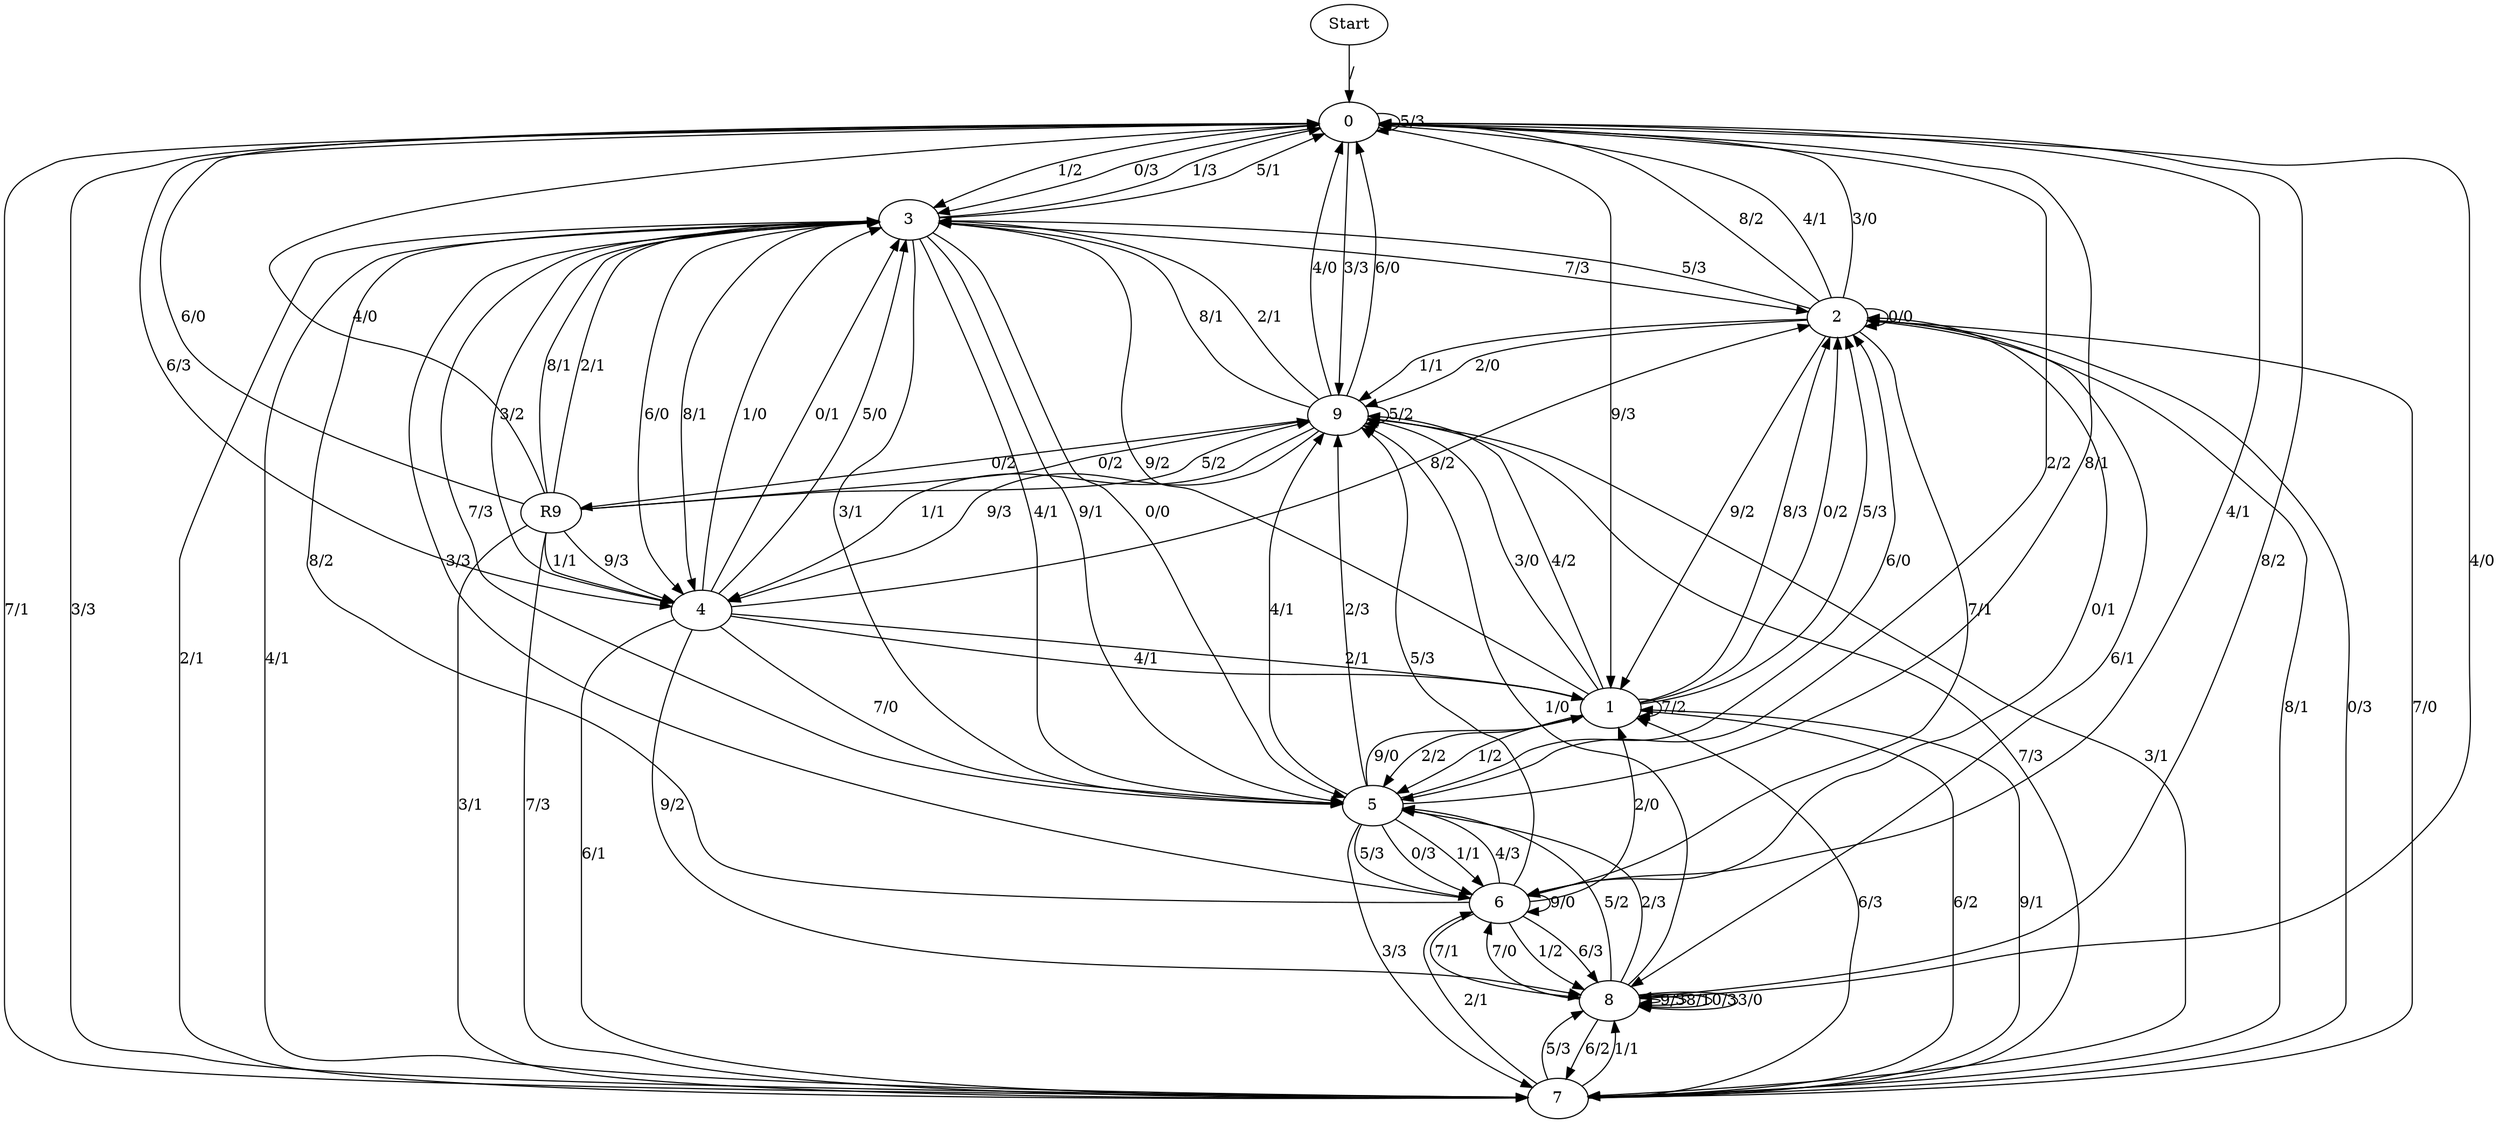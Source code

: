 digraph {
	Start -> 0 [label="/"]
	0 -> 3 [label="1/2"]
	0 -> 7 [label="7/1"]
	0 -> 3 [label="0/3"]
	0 -> 0 [label="5/3"]
	0 -> 4 [label="6/3"]
	0 -> 5 [label="2/2"]
	0 -> 8 [label="8/2"]
	0 -> 1 [label="9/3"]
	0 -> 6 [label="4/1"]
	0 -> 9 [label="3/3"]
	3 -> 2 [label="7/3"]
	3 -> 0 [label="1/3"]
	3 -> 0 [label="5/1"]
	3 -> 4 [label="6/0"]
	3 -> 5 [label="3/1"]
	3 -> 5 [label="4/1"]
	3 -> 4 [label="8/1"]
	3 -> 5 [label="9/1"]
	3 -> 5 [label="0/0"]
	3 -> 7 [label="2/1"]
	5 -> 0 [label="8/1"]
	5 -> 6 [label="5/3"]
	5 -> 3 [label="7/3"]
	5 -> 7 [label="3/3"]
	5 -> 9 [label="4/1"]
	5 -> 6 [label="0/3"]
	5 -> 6 [label="1/1"]
	5 -> 9 [label="2/3"]
	5 -> 1 [label="9/0"]
	5 -> 2 [label="6/0"]
	6 -> 9 [label="5/3"]
	6 -> 8 [label="1/2"]
	6 -> 8 [label="6/3"]
	6 -> 3 [label="8/2"]
	6 -> 3 [label="3/3"]
	6 -> 5 [label="4/3"]
	6 -> 6 [label="9/0"]
	6 -> 1 [label="2/0"]
	6 -> 8 [label="7/1"]
	6 -> 2 [label="0/1"]
	1 -> 9 [label="4/2"]
	1 -> 2 [label="8/3"]
	1 -> 5 [label="1/2"]
	1 -> 3 [label="9/2"]
	1 -> 5 [label="2/2"]
	1 -> 2 [label="0/2"]
	1 -> 2 [label="5/3"]
	1 -> 1 [label="7/2"]
	1 -> 9 [label="3/0"]
	1 -> 7 [label="6/2"]
	9 -> R9 [label="0/2"]
	9 -> 0 [label="6/0"]
	9 -> 3 [label="8/1"]
	9 -> 3 [label="2/1"]
	9 -> 9 [label="5/2"]
	9 -> 0 [label="4/0"]
	9 -> 7 [label="7/3"]
	9 -> 7 [label="3/1"]
	9 -> 4 [label="1/1"]
	9 -> 4 [label="9/3"]
	R9 -> 3 [label="2/1"]
	R9 -> 7 [label="3/1"]
	R9 -> 9 [label="0/2"]
	R9 -> 0 [label="6/0"]
	R9 -> 3 [label="8/1"]
	R9 -> 0 [label="4/0"]
	R9 -> 4 [label="1/1"]
	R9 -> 9 [label="5/2"]
	R9 -> 4 [label="9/3"]
	R9 -> 7 [label="7/3"]
	4 -> 3 [label="1/0"]
	4 -> 3 [label="0/1"]
	4 -> 1 [label="4/1"]
	4 -> 8 [label="9/2"]
	4 -> 2 [label="8/2"]
	4 -> 5 [label="7/0"]
	4 -> 3 [label="3/2"]
	4 -> 3 [label="5/0"]
	4 -> 1 [label="2/1"]
	4 -> 7 [label="6/1"]
	8 -> 6 [label="7/0"]
	8 -> 8 [label="9/3"]
	8 -> 8 [label="8/1"]
	8 -> 8 [label="0/3"]
	8 -> 8 [label="3/0"]
	8 -> 7 [label="6/2"]
	8 -> 5 [label="5/2"]
	8 -> 5 [label="2/3"]
	8 -> 0 [label="4/0"]
	8 -> 9 [label="1/0"]
	7 -> 3 [label="4/1"]
	7 -> 1 [label="9/1"]
	7 -> 2 [label="8/1"]
	7 -> 6 [label="2/1"]
	7 -> 8 [label="1/1"]
	7 -> 1 [label="6/3"]
	7 -> 2 [label="0/3"]
	7 -> 2 [label="7/0"]
	7 -> 0 [label="3/3"]
	7 -> 8 [label="5/3"]
	2 -> 0 [label="3/0"]
	2 -> 3 [label="5/3"]
	2 -> 9 [label="2/0"]
	2 -> 0 [label="8/2"]
	2 -> 1 [label="9/2"]
	2 -> 8 [label="6/1"]
	2 -> 6 [label="7/1"]
	2 -> 2 [label="0/0"]
	2 -> 9 [label="1/1"]
	2 -> 0 [label="4/1"]
}